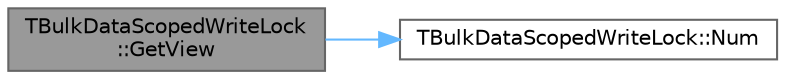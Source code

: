 digraph "TBulkDataScopedWriteLock::GetView"
{
 // INTERACTIVE_SVG=YES
 // LATEX_PDF_SIZE
  bgcolor="transparent";
  edge [fontname=Helvetica,fontsize=10,labelfontname=Helvetica,labelfontsize=10];
  node [fontname=Helvetica,fontsize=10,shape=box,height=0.2,width=0.4];
  rankdir="LR";
  Node1 [id="Node000001",label="TBulkDataScopedWriteLock\l::GetView",height=0.2,width=0.4,color="gray40", fillcolor="grey60", style="filled", fontcolor="black",tooltip="Returns the bulkdata payload wrapped in a TArrayView64 for added safety."];
  Node1 -> Node2 [id="edge1_Node000001_Node000002",color="steelblue1",style="solid",tooltip=" "];
  Node2 [id="Node000002",label="TBulkDataScopedWriteLock::Num",height=0.2,width=0.4,color="grey40", fillcolor="white", style="filled",URL="$d6/da7/classTBulkDataScopedWriteLock.html#a7b358ba07443d094924a1ac819e4b764",tooltip="Returns the number of elements in the bulkdata payload."];
}

